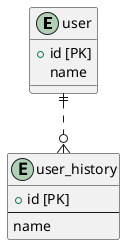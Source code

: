 @startuml

/'
  履歴テーブルを持たせる
  要件によってはその辺りは柔軟に対応する
'/
entity "user" {
  + id [PK]
  name
  
}

entity "user_history" {
  + id [PK]
  --
  name
}


user ||..o{ user_history
@enduml